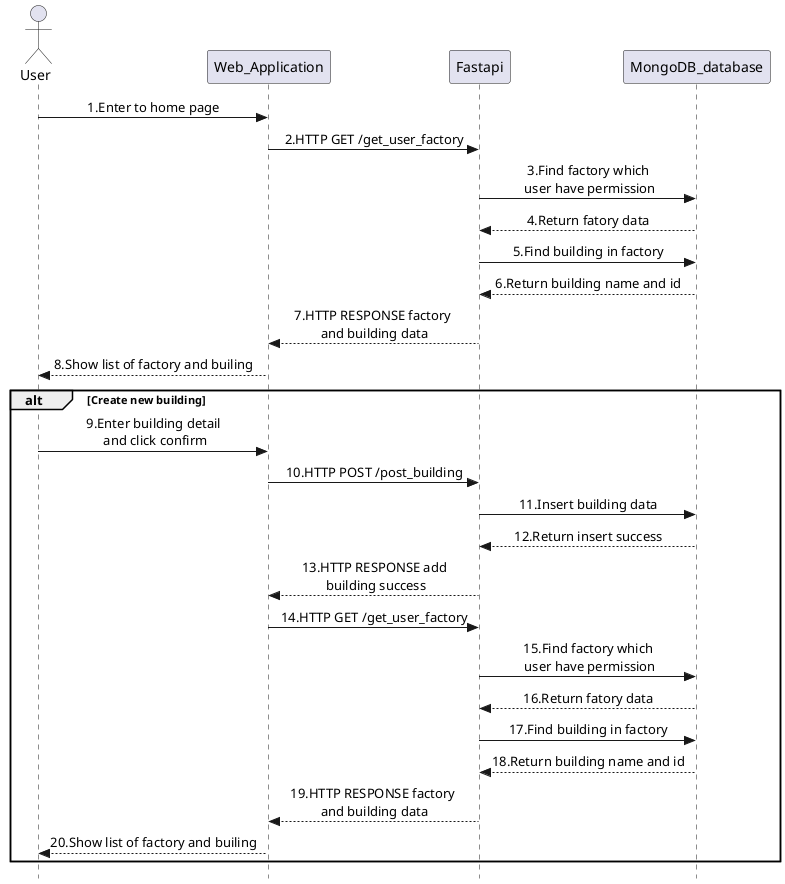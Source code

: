 @startuml Roof_Surface_addBuilding
skinparam Style strictuml
skinparam SequenceMessageAlignment center
actor User as user
participant Web_Application as web_app
participant Fastapi as fastapi
participant MongoDB_database as base
user -> web_app : 1.Enter to home page
web_app -> fastapi : 2.HTTP GET /get_user_factory
fastapi -> base : 3.Find factory which\n user have permission 
base --> fastapi : 4.Return fatory data
fastapi -> base : 5.Find building in factory
base --> fastapi : 6.Return building name and id
fastapi --> web_app : 7.HTTP RESPONSE factory \nand building data
web_app --> user : 8.Show list of factory and builing
alt Create new building
user -> web_app : 9.Enter building detail\n and click confirm
web_app -> fastapi : 10.HTTP POST /post_building
fastapi -> base : 11.Insert building data
base --> fastapi : 12.Return insert success
fastapi --> web_app : 13.HTTP RESPONSE add\n building success
web_app -> fastapi : 14.HTTP GET /get_user_factory
fastapi -> base : 15.Find factory which\n user have permission 
base --> fastapi : 16.Return fatory data
fastapi -> base : 17.Find building in factory
base --> fastapi : 18.Return building name and id
fastapi --> web_app : 19.HTTP RESPONSE factory \nand building data
web_app --> user : 20.Show list of factory and builing
end
@enduml 